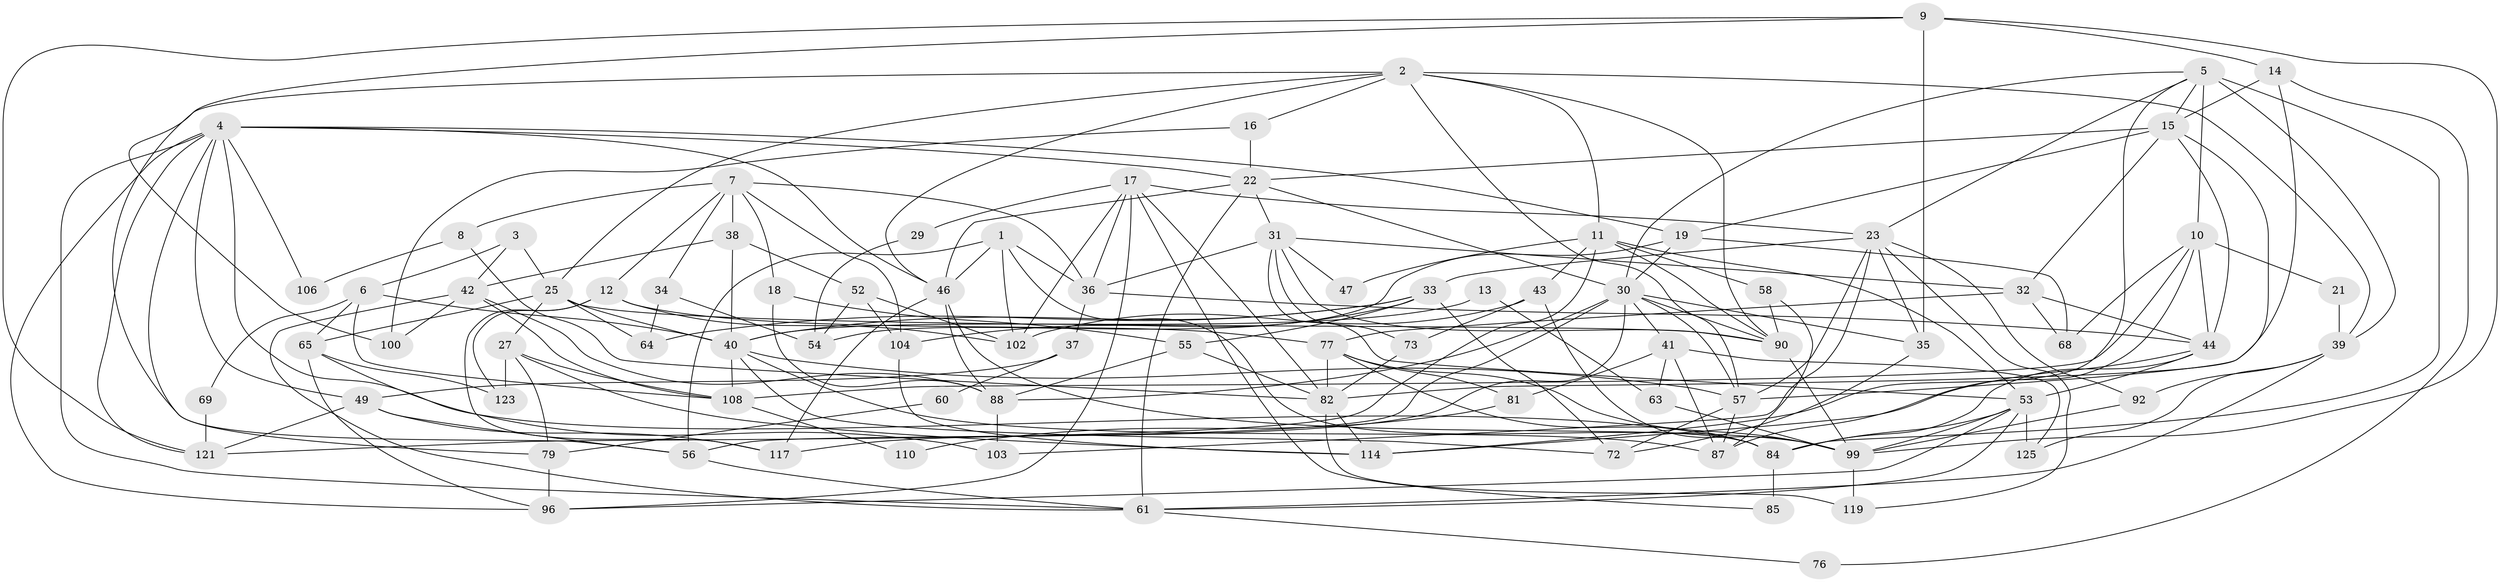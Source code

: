 // Generated by graph-tools (version 1.1) at 2025/52/02/27/25 19:52:05]
// undirected, 85 vertices, 207 edges
graph export_dot {
graph [start="1"]
  node [color=gray90,style=filled];
  1 [super="+71"];
  2 [super="+28"];
  3;
  4 [super="+67"];
  5 [super="+20"];
  6;
  7 [super="+62"];
  8;
  9 [super="+78"];
  10 [super="+24"];
  11 [super="+97"];
  12 [super="+66"];
  13;
  14 [super="+59"];
  15 [super="+115"];
  16;
  17 [super="+118"];
  18;
  19 [super="+48"];
  21;
  22 [super="+89"];
  23 [super="+26"];
  25 [super="+45"];
  27 [super="+74"];
  29;
  30 [super="+51"];
  31 [super="+91"];
  32 [super="+93"];
  33 [super="+70"];
  34;
  35 [super="+95"];
  36;
  37;
  38;
  39 [super="+113"];
  40 [super="+80"];
  41 [super="+50"];
  42 [super="+107"];
  43 [super="+124"];
  44 [super="+75"];
  46 [super="+120"];
  47;
  49;
  52 [super="+98"];
  53 [super="+112"];
  54;
  55;
  56 [super="+109"];
  57 [super="+83"];
  58;
  60;
  61;
  63;
  64;
  65;
  68 [super="+86"];
  69;
  72 [super="+128"];
  73;
  76;
  77 [super="+111"];
  79;
  81;
  82 [super="+101"];
  84 [super="+105"];
  85 [super="+94"];
  87;
  88 [super="+127"];
  90 [super="+122"];
  92;
  96 [super="+116"];
  99 [super="+126"];
  100;
  102;
  103;
  104;
  106;
  108;
  110;
  114;
  117;
  119;
  121;
  123;
  125;
  1 -- 102;
  1 -- 84;
  1 -- 36;
  1 -- 46;
  1 -- 56;
  2 -- 56;
  2 -- 16;
  2 -- 25;
  2 -- 90;
  2 -- 46;
  2 -- 11;
  2 -- 39;
  2 -- 57;
  3 -- 6;
  3 -- 42;
  3 -- 25;
  4 -- 22;
  4 -- 61;
  4 -- 79;
  4 -- 96;
  4 -- 106;
  4 -- 121;
  4 -- 49;
  4 -- 19;
  4 -- 84;
  4 -- 46;
  5 -- 30;
  5 -- 10 [weight=2];
  5 -- 114;
  5 -- 15;
  5 -- 84;
  5 -- 39;
  5 -- 23;
  6 -- 108;
  6 -- 65;
  6 -- 69;
  6 -- 40;
  7 -- 18;
  7 -- 8;
  7 -- 12;
  7 -- 36;
  7 -- 104;
  7 -- 34;
  7 -- 38;
  8 -- 106;
  8 -- 82;
  9 -- 100;
  9 -- 121;
  9 -- 35;
  9 -- 99;
  9 -- 14;
  10 -- 44;
  10 -- 87;
  10 -- 21;
  10 -- 108;
  10 -- 68;
  11 -- 121;
  11 -- 43;
  11 -- 47;
  11 -- 58;
  11 -- 90;
  11 -- 53;
  12 -- 102;
  12 -- 77 [weight=2];
  12 -- 117;
  12 -- 123;
  13 -- 63;
  13 -- 40;
  14 -- 15;
  14 -- 76;
  14 -- 82;
  15 -- 57;
  15 -- 22;
  15 -- 44;
  15 -- 19;
  15 -- 32;
  16 -- 100;
  16 -- 22;
  17 -- 102;
  17 -- 85;
  17 -- 96;
  17 -- 36;
  17 -- 29;
  17 -- 82;
  17 -- 23;
  18 -- 55;
  18 -- 88;
  19 -- 30;
  19 -- 68;
  19 -- 54;
  21 -- 39;
  22 -- 61;
  22 -- 30;
  22 -- 46;
  22 -- 31;
  23 -- 33;
  23 -- 103;
  23 -- 119;
  23 -- 35;
  23 -- 57;
  23 -- 92;
  25 -- 65;
  25 -- 40;
  25 -- 64;
  25 -- 27;
  25 -- 90;
  27 -- 114;
  27 -- 123;
  27 -- 108;
  27 -- 79;
  29 -- 54;
  30 -- 35;
  30 -- 41;
  30 -- 117;
  30 -- 88;
  30 -- 90;
  30 -- 56;
  30 -- 57;
  31 -- 73;
  31 -- 47;
  31 -- 36;
  31 -- 90;
  31 -- 53;
  31 -- 32;
  32 -- 44;
  32 -- 68;
  32 -- 77;
  33 -- 55;
  33 -- 104;
  33 -- 64;
  33 -- 40 [weight=2];
  33 -- 72;
  34 -- 64;
  34 -- 54;
  35 -- 72;
  36 -- 37;
  36 -- 44;
  37 -- 49;
  37 -- 60;
  38 -- 42;
  38 -- 52;
  38 -- 40;
  39 -- 61;
  39 -- 92;
  39 -- 125;
  40 -- 108;
  40 -- 57;
  40 -- 87;
  40 -- 72;
  41 -- 87;
  41 -- 81;
  41 -- 125;
  41 -- 63;
  42 -- 100;
  42 -- 108;
  42 -- 61;
  42 -- 88;
  43 -- 99;
  43 -- 73;
  43 -- 102;
  44 -- 114;
  44 -- 53;
  44 -- 84;
  46 -- 117;
  46 -- 88;
  46 -- 99;
  49 -- 117;
  49 -- 121;
  49 -- 56;
  52 -- 54;
  52 -- 104;
  52 -- 102;
  53 -- 61;
  53 -- 125;
  53 -- 84;
  53 -- 99;
  53 -- 96;
  55 -- 82;
  55 -- 88;
  56 -- 61;
  57 -- 87;
  57 -- 72;
  58 -- 90;
  58 -- 87;
  60 -- 79;
  61 -- 76;
  63 -- 99;
  65 -- 103;
  65 -- 123;
  65 -- 96;
  69 -- 121;
  73 -- 82;
  77 -- 81;
  77 -- 84;
  77 -- 82;
  77 -- 99;
  79 -- 96;
  81 -- 110;
  82 -- 114;
  82 -- 119;
  84 -- 85 [weight=2];
  88 -- 103;
  90 -- 99;
  92 -- 99;
  99 -- 119;
  104 -- 114;
  108 -- 110;
}
